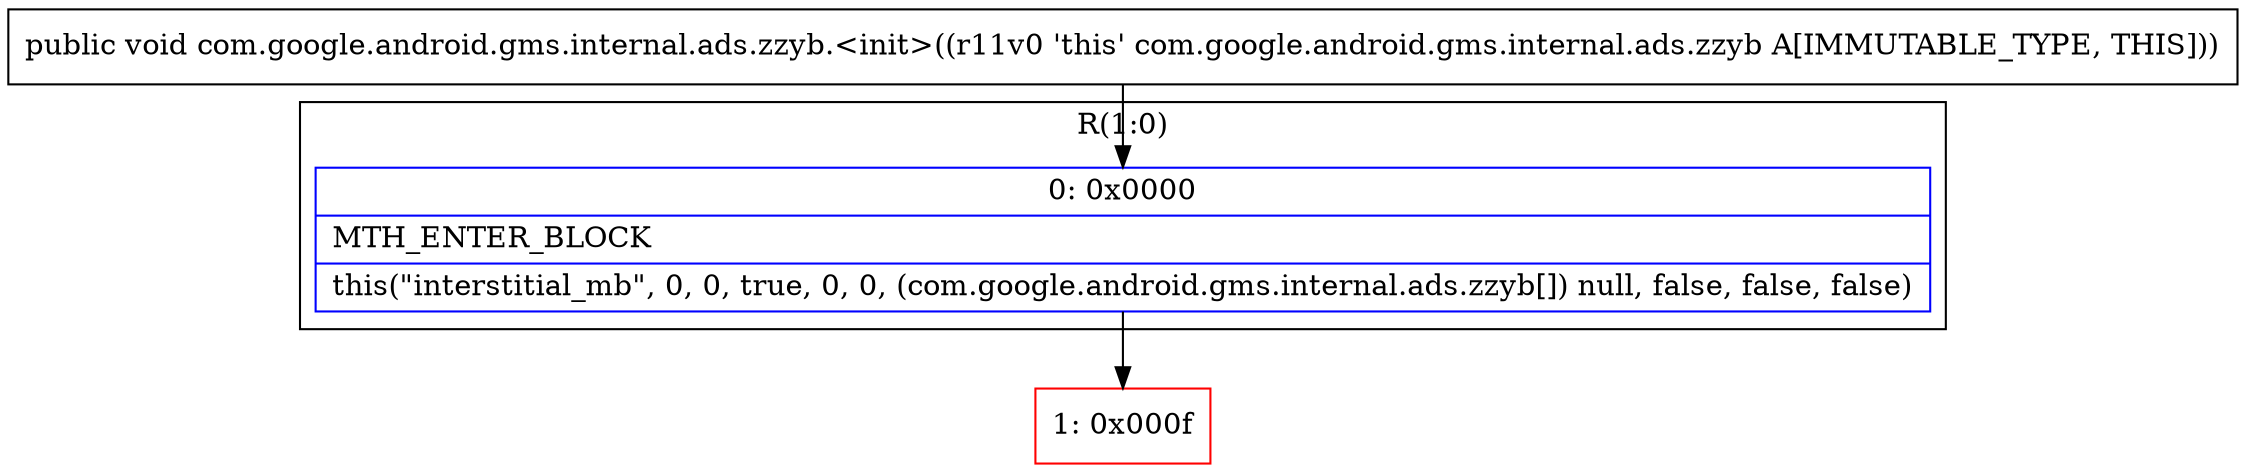 digraph "CFG forcom.google.android.gms.internal.ads.zzyb.\<init\>()V" {
subgraph cluster_Region_1895999811 {
label = "R(1:0)";
node [shape=record,color=blue];
Node_0 [shape=record,label="{0\:\ 0x0000|MTH_ENTER_BLOCK\l|this(\"interstitial_mb\", 0, 0, true, 0, 0, (com.google.android.gms.internal.ads.zzyb[]) null, false, false, false)\l}"];
}
Node_1 [shape=record,color=red,label="{1\:\ 0x000f}"];
MethodNode[shape=record,label="{public void com.google.android.gms.internal.ads.zzyb.\<init\>((r11v0 'this' com.google.android.gms.internal.ads.zzyb A[IMMUTABLE_TYPE, THIS])) }"];
MethodNode -> Node_0;
Node_0 -> Node_1;
}


